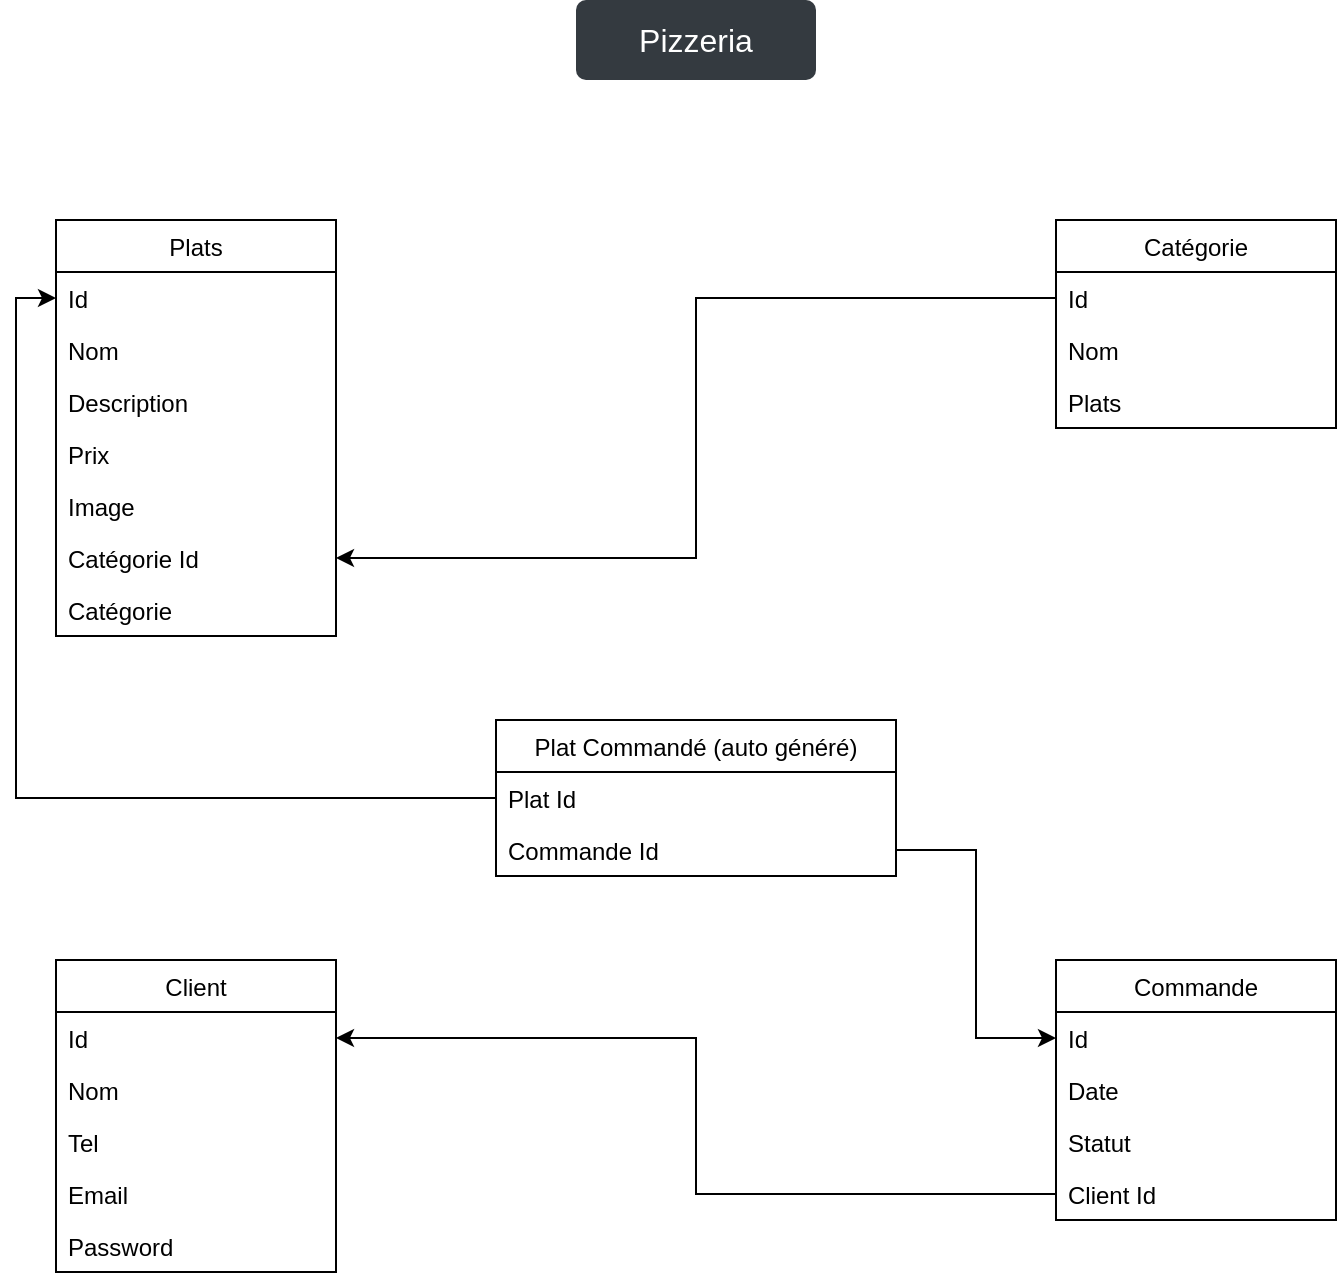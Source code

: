 <mxfile version="14.9.6" type="device"><diagram id="C5RBs43oDa-KdzZeNtuy" name="Page-1"><mxGraphModel dx="1086" dy="776" grid="1" gridSize="10" guides="1" tooltips="1" connect="1" arrows="1" fold="1" page="1" pageScale="1" pageWidth="583" pageHeight="413" math="0" shadow="0"><root><mxCell id="WIyWlLk6GJQsqaUBKTNV-0"/><mxCell id="WIyWlLk6GJQsqaUBKTNV-1" parent="WIyWlLk6GJQsqaUBKTNV-0"/><mxCell id="LhPjgJxZ7c-P1oXDlUlb-0" value="Plats" style="swimlane;fontStyle=0;childLayout=stackLayout;horizontal=1;startSize=26;fillColor=none;horizontalStack=0;resizeParent=1;resizeParentMax=0;resizeLast=0;collapsible=1;marginBottom=0;" vertex="1" parent="WIyWlLk6GJQsqaUBKTNV-1"><mxGeometry x="260" y="150" width="140" height="208" as="geometry"/></mxCell><mxCell id="LhPjgJxZ7c-P1oXDlUlb-1" value="Id" style="text;strokeColor=none;fillColor=none;align=left;verticalAlign=top;spacingLeft=4;spacingRight=4;overflow=hidden;rotatable=0;points=[[0,0.5],[1,0.5]];portConstraint=eastwest;" vertex="1" parent="LhPjgJxZ7c-P1oXDlUlb-0"><mxGeometry y="26" width="140" height="26" as="geometry"/></mxCell><mxCell id="LhPjgJxZ7c-P1oXDlUlb-2" value="Nom" style="text;strokeColor=none;fillColor=none;align=left;verticalAlign=top;spacingLeft=4;spacingRight=4;overflow=hidden;rotatable=0;points=[[0,0.5],[1,0.5]];portConstraint=eastwest;" vertex="1" parent="LhPjgJxZ7c-P1oXDlUlb-0"><mxGeometry y="52" width="140" height="26" as="geometry"/></mxCell><mxCell id="LhPjgJxZ7c-P1oXDlUlb-3" value="Description" style="text;strokeColor=none;fillColor=none;align=left;verticalAlign=top;spacingLeft=4;spacingRight=4;overflow=hidden;rotatable=0;points=[[0,0.5],[1,0.5]];portConstraint=eastwest;" vertex="1" parent="LhPjgJxZ7c-P1oXDlUlb-0"><mxGeometry y="78" width="140" height="26" as="geometry"/></mxCell><mxCell id="LhPjgJxZ7c-P1oXDlUlb-5" value="Prix" style="text;strokeColor=none;fillColor=none;align=left;verticalAlign=top;spacingLeft=4;spacingRight=4;overflow=hidden;rotatable=0;points=[[0,0.5],[1,0.5]];portConstraint=eastwest;" vertex="1" parent="LhPjgJxZ7c-P1oXDlUlb-0"><mxGeometry y="104" width="140" height="26" as="geometry"/></mxCell><mxCell id="LhPjgJxZ7c-P1oXDlUlb-6" value="Image" style="text;strokeColor=none;fillColor=none;align=left;verticalAlign=top;spacingLeft=4;spacingRight=4;overflow=hidden;rotatable=0;points=[[0,0.5],[1,0.5]];portConstraint=eastwest;" vertex="1" parent="LhPjgJxZ7c-P1oXDlUlb-0"><mxGeometry y="130" width="140" height="26" as="geometry"/></mxCell><mxCell id="LhPjgJxZ7c-P1oXDlUlb-4" value="Catégorie Id" style="text;strokeColor=none;fillColor=none;align=left;verticalAlign=top;spacingLeft=4;spacingRight=4;overflow=hidden;rotatable=0;points=[[0,0.5],[1,0.5]];portConstraint=eastwest;" vertex="1" parent="LhPjgJxZ7c-P1oXDlUlb-0"><mxGeometry y="156" width="140" height="26" as="geometry"/></mxCell><mxCell id="LhPjgJxZ7c-P1oXDlUlb-26" value="Catégorie" style="text;strokeColor=none;fillColor=none;align=left;verticalAlign=top;spacingLeft=4;spacingRight=4;overflow=hidden;rotatable=0;points=[[0,0.5],[1,0.5]];portConstraint=eastwest;" vertex="1" parent="LhPjgJxZ7c-P1oXDlUlb-0"><mxGeometry y="182" width="140" height="26" as="geometry"/></mxCell><mxCell id="LhPjgJxZ7c-P1oXDlUlb-7" value="Catégorie" style="swimlane;fontStyle=0;childLayout=stackLayout;horizontal=1;startSize=26;fillColor=none;horizontalStack=0;resizeParent=1;resizeParentMax=0;resizeLast=0;collapsible=1;marginBottom=0;" vertex="1" parent="WIyWlLk6GJQsqaUBKTNV-1"><mxGeometry x="760" y="150" width="140" height="104" as="geometry"/></mxCell><mxCell id="LhPjgJxZ7c-P1oXDlUlb-8" value="Id" style="text;strokeColor=none;fillColor=none;align=left;verticalAlign=top;spacingLeft=4;spacingRight=4;overflow=hidden;rotatable=0;points=[[0,0.5],[1,0.5]];portConstraint=eastwest;" vertex="1" parent="LhPjgJxZ7c-P1oXDlUlb-7"><mxGeometry y="26" width="140" height="26" as="geometry"/></mxCell><mxCell id="LhPjgJxZ7c-P1oXDlUlb-9" value="Nom" style="text;strokeColor=none;fillColor=none;align=left;verticalAlign=top;spacingLeft=4;spacingRight=4;overflow=hidden;rotatable=0;points=[[0,0.5],[1,0.5]];portConstraint=eastwest;" vertex="1" parent="LhPjgJxZ7c-P1oXDlUlb-7"><mxGeometry y="52" width="140" height="26" as="geometry"/></mxCell><mxCell id="LhPjgJxZ7c-P1oXDlUlb-27" value="Plats" style="text;strokeColor=none;fillColor=none;align=left;verticalAlign=top;spacingLeft=4;spacingRight=4;overflow=hidden;rotatable=0;points=[[0,0.5],[1,0.5]];portConstraint=eastwest;" vertex="1" parent="LhPjgJxZ7c-P1oXDlUlb-7"><mxGeometry y="78" width="140" height="26" as="geometry"/></mxCell><mxCell id="LhPjgJxZ7c-P1oXDlUlb-11" value="Plat Commandé (auto généré)" style="swimlane;fontStyle=0;childLayout=stackLayout;horizontal=1;startSize=26;fillColor=none;horizontalStack=0;resizeParent=1;resizeParentMax=0;resizeLast=0;collapsible=1;marginBottom=0;" vertex="1" parent="WIyWlLk6GJQsqaUBKTNV-1"><mxGeometry x="480" y="400" width="200" height="78" as="geometry"/></mxCell><mxCell id="LhPjgJxZ7c-P1oXDlUlb-12" value="Plat Id" style="text;strokeColor=none;fillColor=none;align=left;verticalAlign=top;spacingLeft=4;spacingRight=4;overflow=hidden;rotatable=0;points=[[0,0.5],[1,0.5]];portConstraint=eastwest;" vertex="1" parent="LhPjgJxZ7c-P1oXDlUlb-11"><mxGeometry y="26" width="200" height="26" as="geometry"/></mxCell><mxCell id="LhPjgJxZ7c-P1oXDlUlb-13" value="Commande Id" style="text;strokeColor=none;fillColor=none;align=left;verticalAlign=top;spacingLeft=4;spacingRight=4;overflow=hidden;rotatable=0;points=[[0,0.5],[1,0.5]];portConstraint=eastwest;" vertex="1" parent="LhPjgJxZ7c-P1oXDlUlb-11"><mxGeometry y="52" width="200" height="26" as="geometry"/></mxCell><mxCell id="LhPjgJxZ7c-P1oXDlUlb-15" value="Commande" style="swimlane;fontStyle=0;childLayout=stackLayout;horizontal=1;startSize=26;fillColor=none;horizontalStack=0;resizeParent=1;resizeParentMax=0;resizeLast=0;collapsible=1;marginBottom=0;" vertex="1" parent="WIyWlLk6GJQsqaUBKTNV-1"><mxGeometry x="760" y="520" width="140" height="130" as="geometry"/></mxCell><mxCell id="LhPjgJxZ7c-P1oXDlUlb-16" value="Id" style="text;strokeColor=none;fillColor=none;align=left;verticalAlign=top;spacingLeft=4;spacingRight=4;overflow=hidden;rotatable=0;points=[[0,0.5],[1,0.5]];portConstraint=eastwest;" vertex="1" parent="LhPjgJxZ7c-P1oXDlUlb-15"><mxGeometry y="26" width="140" height="26" as="geometry"/></mxCell><mxCell id="LhPjgJxZ7c-P1oXDlUlb-17" value="Date" style="text;strokeColor=none;fillColor=none;align=left;verticalAlign=top;spacingLeft=4;spacingRight=4;overflow=hidden;rotatable=0;points=[[0,0.5],[1,0.5]];portConstraint=eastwest;" vertex="1" parent="LhPjgJxZ7c-P1oXDlUlb-15"><mxGeometry y="52" width="140" height="26" as="geometry"/></mxCell><mxCell id="LhPjgJxZ7c-P1oXDlUlb-18" value="Statut" style="text;strokeColor=none;fillColor=none;align=left;verticalAlign=top;spacingLeft=4;spacingRight=4;overflow=hidden;rotatable=0;points=[[0,0.5],[1,0.5]];portConstraint=eastwest;" vertex="1" parent="LhPjgJxZ7c-P1oXDlUlb-15"><mxGeometry y="78" width="140" height="26" as="geometry"/></mxCell><mxCell id="LhPjgJxZ7c-P1oXDlUlb-19" value="Client Id" style="text;strokeColor=none;fillColor=none;align=left;verticalAlign=top;spacingLeft=4;spacingRight=4;overflow=hidden;rotatable=0;points=[[0,0.5],[1,0.5]];portConstraint=eastwest;" vertex="1" parent="LhPjgJxZ7c-P1oXDlUlb-15"><mxGeometry y="104" width="140" height="26" as="geometry"/></mxCell><mxCell id="LhPjgJxZ7c-P1oXDlUlb-20" value="Client" style="swimlane;fontStyle=0;childLayout=stackLayout;horizontal=1;startSize=26;fillColor=none;horizontalStack=0;resizeParent=1;resizeParentMax=0;resizeLast=0;collapsible=1;marginBottom=0;" vertex="1" parent="WIyWlLk6GJQsqaUBKTNV-1"><mxGeometry x="260" y="520" width="140" height="156" as="geometry"/></mxCell><mxCell id="LhPjgJxZ7c-P1oXDlUlb-21" value="Id" style="text;strokeColor=none;fillColor=none;align=left;verticalAlign=top;spacingLeft=4;spacingRight=4;overflow=hidden;rotatable=0;points=[[0,0.5],[1,0.5]];portConstraint=eastwest;" vertex="1" parent="LhPjgJxZ7c-P1oXDlUlb-20"><mxGeometry y="26" width="140" height="26" as="geometry"/></mxCell><mxCell id="LhPjgJxZ7c-P1oXDlUlb-22" value="Nom" style="text;strokeColor=none;fillColor=none;align=left;verticalAlign=top;spacingLeft=4;spacingRight=4;overflow=hidden;rotatable=0;points=[[0,0.5],[1,0.5]];portConstraint=eastwest;" vertex="1" parent="LhPjgJxZ7c-P1oXDlUlb-20"><mxGeometry y="52" width="140" height="26" as="geometry"/></mxCell><mxCell id="LhPjgJxZ7c-P1oXDlUlb-23" value="Tel" style="text;strokeColor=none;fillColor=none;align=left;verticalAlign=top;spacingLeft=4;spacingRight=4;overflow=hidden;rotatable=0;points=[[0,0.5],[1,0.5]];portConstraint=eastwest;" vertex="1" parent="LhPjgJxZ7c-P1oXDlUlb-20"><mxGeometry y="78" width="140" height="26" as="geometry"/></mxCell><mxCell id="LhPjgJxZ7c-P1oXDlUlb-24" value="Email" style="text;strokeColor=none;fillColor=none;align=left;verticalAlign=top;spacingLeft=4;spacingRight=4;overflow=hidden;rotatable=0;points=[[0,0.5],[1,0.5]];portConstraint=eastwest;" vertex="1" parent="LhPjgJxZ7c-P1oXDlUlb-20"><mxGeometry y="104" width="140" height="26" as="geometry"/></mxCell><mxCell id="LhPjgJxZ7c-P1oXDlUlb-25" value="Password" style="text;strokeColor=none;fillColor=none;align=left;verticalAlign=top;spacingLeft=4;spacingRight=4;overflow=hidden;rotatable=0;points=[[0,0.5],[1,0.5]];portConstraint=eastwest;" vertex="1" parent="LhPjgJxZ7c-P1oXDlUlb-20"><mxGeometry y="130" width="140" height="26" as="geometry"/></mxCell><mxCell id="LhPjgJxZ7c-P1oXDlUlb-29" style="edgeStyle=orthogonalEdgeStyle;rounded=0;orthogonalLoop=1;jettySize=auto;html=1;exitX=0;exitY=0.5;exitDx=0;exitDy=0;" edge="1" parent="WIyWlLk6GJQsqaUBKTNV-1" source="LhPjgJxZ7c-P1oXDlUlb-8" target="LhPjgJxZ7c-P1oXDlUlb-4"><mxGeometry relative="1" as="geometry"/></mxCell><mxCell id="LhPjgJxZ7c-P1oXDlUlb-31" style="edgeStyle=orthogonalEdgeStyle;rounded=0;orthogonalLoop=1;jettySize=auto;html=1;exitX=0;exitY=0.5;exitDx=0;exitDy=0;entryX=0;entryY=0.5;entryDx=0;entryDy=0;" edge="1" parent="WIyWlLk6GJQsqaUBKTNV-1" source="LhPjgJxZ7c-P1oXDlUlb-12" target="LhPjgJxZ7c-P1oXDlUlb-1"><mxGeometry relative="1" as="geometry"/></mxCell><mxCell id="LhPjgJxZ7c-P1oXDlUlb-33" style="edgeStyle=orthogonalEdgeStyle;rounded=0;orthogonalLoop=1;jettySize=auto;html=1;exitX=1;exitY=0.5;exitDx=0;exitDy=0;entryX=0;entryY=0.5;entryDx=0;entryDy=0;" edge="1" parent="WIyWlLk6GJQsqaUBKTNV-1" source="LhPjgJxZ7c-P1oXDlUlb-13" target="LhPjgJxZ7c-P1oXDlUlb-16"><mxGeometry relative="1" as="geometry"/></mxCell><mxCell id="LhPjgJxZ7c-P1oXDlUlb-34" style="edgeStyle=orthogonalEdgeStyle;rounded=0;orthogonalLoop=1;jettySize=auto;html=1;exitX=0;exitY=0.5;exitDx=0;exitDy=0;entryX=1;entryY=0.5;entryDx=0;entryDy=0;" edge="1" parent="WIyWlLk6GJQsqaUBKTNV-1" source="LhPjgJxZ7c-P1oXDlUlb-19" target="LhPjgJxZ7c-P1oXDlUlb-21"><mxGeometry relative="1" as="geometry"/></mxCell><mxCell id="LhPjgJxZ7c-P1oXDlUlb-37" value="Pizzeria" style="html=1;shadow=0;dashed=0;shape=mxgraph.bootstrap.rrect;rSize=5;strokeColor=none;strokeWidth=1;fillColor=#343A40;fontColor=#ffffff;whiteSpace=wrap;align=center;verticalAlign=middle;spacingLeft=0;fontStyle=0;fontSize=16;spacing=5;" vertex="1" parent="WIyWlLk6GJQsqaUBKTNV-1"><mxGeometry x="520" y="40" width="120" height="40" as="geometry"/></mxCell></root></mxGraphModel></diagram></mxfile>